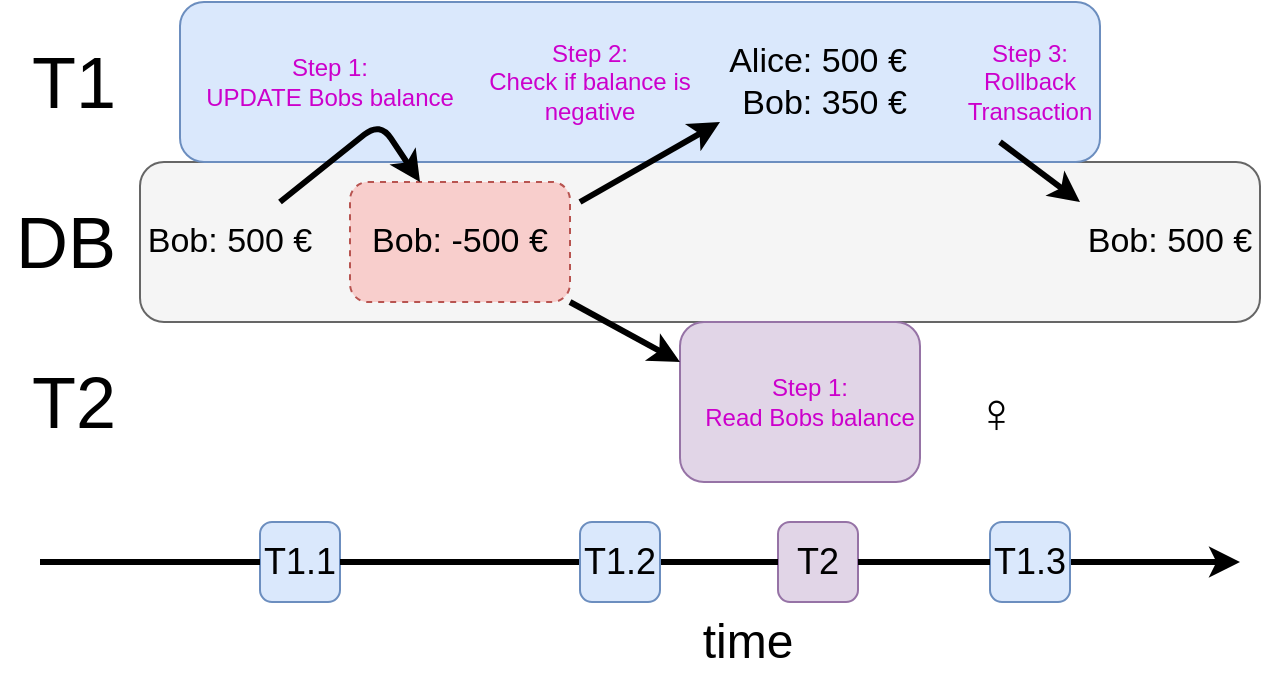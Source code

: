<mxfile version="15.2.9" type="device"><diagram id="P-oMtKrqd3TkTrotYxeH" name="Page-1"><mxGraphModel dx="634" dy="369" grid="1" gridSize="10" guides="1" tooltips="1" connect="1" arrows="1" fold="1" page="1" pageScale="1" pageWidth="827" pageHeight="1169" math="0" shadow="0"><root><mxCell id="0"/><mxCell id="1" parent="0"/><mxCell id="VYU9n5xRgoh0ZNHzakZO-38" value="" style="rounded=1;whiteSpace=wrap;html=1;glass=0;sketch=0;fillColor=#f5f5f5;strokeColor=#666666;fontColor=#333333;" vertex="1" parent="1"><mxGeometry x="90" y="160" width="560" height="80" as="geometry"/></mxCell><mxCell id="VYU9n5xRgoh0ZNHzakZO-59" value="&lt;font style=&quot;font-size: 17px;&quot;&gt;Bob: -500 €&lt;/font&gt;" style="rounded=1;whiteSpace=wrap;html=1;glass=0;sketch=0;fillColor=#f8cecc;dashed=1;strokeColor=#b85450;fontSize=17;" vertex="1" parent="1"><mxGeometry x="195" y="170" width="110" height="60" as="geometry"/></mxCell><mxCell id="VYU9n5xRgoh0ZNHzakZO-37" value="" style="rounded=1;whiteSpace=wrap;html=1;fillColor=#dae8fc;strokeColor=#6c8ebf;" vertex="1" parent="1"><mxGeometry x="110" y="80" width="460" height="80" as="geometry"/></mxCell><mxCell id="VYU9n5xRgoh0ZNHzakZO-5" value="&lt;font style=&quot;font-size: 36px&quot;&gt;T1&lt;/font&gt;" style="text;html=1;strokeColor=none;fillColor=none;align=right;verticalAlign=middle;whiteSpace=wrap;rounded=0;" vertex="1" parent="1"><mxGeometry x="20" y="80" width="60" height="80" as="geometry"/></mxCell><mxCell id="VYU9n5xRgoh0ZNHzakZO-6" value="&lt;font style=&quot;font-size: 36px&quot;&gt;T2&lt;/font&gt;" style="text;html=1;strokeColor=none;fillColor=none;align=right;verticalAlign=middle;whiteSpace=wrap;rounded=0;" vertex="1" parent="1"><mxGeometry x="20" y="240" width="60" height="80" as="geometry"/></mxCell><mxCell id="VYU9n5xRgoh0ZNHzakZO-7" value="&lt;font style=&quot;font-size: 36px&quot;&gt;DB&lt;/font&gt;" style="text;html=1;strokeColor=none;fillColor=none;align=right;verticalAlign=middle;whiteSpace=wrap;rounded=0;" vertex="1" parent="1"><mxGeometry x="20" y="160" width="60" height="80" as="geometry"/></mxCell><mxCell id="VYU9n5xRgoh0ZNHzakZO-8" value="" style="endArrow=classic;html=1;strokeWidth=3;startArrow=none;" edge="1" parent="1" source="VYU9n5xRgoh0ZNHzakZO-73"><mxGeometry width="50" height="50" relative="1" as="geometry"><mxPoint x="40" y="360" as="sourcePoint"/><mxPoint x="640" y="360" as="targetPoint"/></mxGeometry></mxCell><mxCell id="VYU9n5xRgoh0ZNHzakZO-10" value="&lt;font style=&quot;font-size: 24px&quot;&gt;time&lt;/font&gt;" style="text;html=1;strokeColor=none;fillColor=none;align=center;verticalAlign=middle;whiteSpace=wrap;rounded=0;" vertex="1" parent="1"><mxGeometry x="374" y="390" width="40" height="20" as="geometry"/></mxCell><mxCell id="VYU9n5xRgoh0ZNHzakZO-11" value="&lt;span style=&quot;font-size: 17px&quot;&gt;Bob: 500 €&lt;/span&gt;" style="text;html=1;strokeColor=none;fillColor=none;align=center;verticalAlign=middle;whiteSpace=wrap;rounded=0;" vertex="1" parent="1"><mxGeometry x="80" y="160" width="110" height="80" as="geometry"/></mxCell><mxCell id="VYU9n5xRgoh0ZNHzakZO-12" value="Step 1:&lt;br&gt;UPDATE Bobs balance" style="text;html=1;strokeColor=none;fillColor=none;align=center;verticalAlign=middle;whiteSpace=wrap;rounded=0;fontColor=#CC00CC;" vertex="1" parent="1"><mxGeometry x="120" y="100" width="130" height="40" as="geometry"/></mxCell><mxCell id="VYU9n5xRgoh0ZNHzakZO-48" value="" style="endArrow=classic;html=1;fontColor=#CC00CC;strokeWidth=3;" edge="1" parent="1" target="VYU9n5xRgoh0ZNHzakZO-59"><mxGeometry width="50" height="50" relative="1" as="geometry"><mxPoint x="160" y="180" as="sourcePoint"/><mxPoint x="280" y="180" as="targetPoint"/><Array as="points"><mxPoint x="210" y="140"/></Array></mxGeometry></mxCell><mxCell id="VYU9n5xRgoh0ZNHzakZO-52" value="" style="endArrow=classic;html=1;fontColor=#CC00CC;strokeWidth=3;" edge="1" parent="1"><mxGeometry width="50" height="50" relative="1" as="geometry"><mxPoint x="310" y="180" as="sourcePoint"/><mxPoint x="380" y="140" as="targetPoint"/></mxGeometry></mxCell><mxCell id="VYU9n5xRgoh0ZNHzakZO-53" value="&lt;font style=&quot;font-size: 17px&quot;&gt;Alice: 500 €&lt;br&gt;&lt;div style=&quot;text-align: right&quot;&gt;&lt;span&gt;Bob: 350 €&lt;/span&gt;&lt;/div&gt;&lt;/font&gt;" style="text;html=1;strokeColor=none;fillColor=none;align=center;verticalAlign=middle;whiteSpace=wrap;rounded=0;" vertex="1" parent="1"><mxGeometry x="374" y="80" width="110" height="80" as="geometry"/></mxCell><mxCell id="VYU9n5xRgoh0ZNHzakZO-54" value="Step 2:&lt;br&gt;Check if balance is negative" style="text;html=1;strokeColor=none;fillColor=none;align=center;verticalAlign=middle;whiteSpace=wrap;rounded=0;fontColor=#CC00CC;" vertex="1" parent="1"><mxGeometry x="260" y="100" width="110" height="40" as="geometry"/></mxCell><mxCell id="VYU9n5xRgoh0ZNHzakZO-57" value="&lt;span style=&quot;font-size: 17px&quot;&gt;Bob: 500 €&lt;/span&gt;" style="text;html=1;strokeColor=none;fillColor=none;align=center;verticalAlign=middle;whiteSpace=wrap;rounded=0;" vertex="1" parent="1"><mxGeometry x="560" y="160" width="90" height="80" as="geometry"/></mxCell><mxCell id="VYU9n5xRgoh0ZNHzakZO-60" value="&lt;font style=&quot;font-size: 18px&quot;&gt;T1.1&lt;/font&gt;" style="rounded=1;whiteSpace=wrap;html=1;glass=0;sketch=0;align=center;fillColor=#dae8fc;strokeColor=#6c8ebf;" vertex="1" parent="1"><mxGeometry x="150" y="340" width="40" height="40" as="geometry"/></mxCell><mxCell id="VYU9n5xRgoh0ZNHzakZO-65" value="" style="endArrow=none;html=1;strokeWidth=3;" edge="1" parent="1" target="VYU9n5xRgoh0ZNHzakZO-60"><mxGeometry width="50" height="50" relative="1" as="geometry"><mxPoint x="40" y="360.0" as="sourcePoint"/><mxPoint x="670" y="360.0" as="targetPoint"/></mxGeometry></mxCell><mxCell id="VYU9n5xRgoh0ZNHzakZO-66" value="" style="group" vertex="1" connectable="0" parent="1"><mxGeometry x="360" y="240" width="120" height="80" as="geometry"/></mxCell><mxCell id="VYU9n5xRgoh0ZNHzakZO-39" value="" style="rounded=1;whiteSpace=wrap;html=1;fillColor=#e1d5e7;strokeColor=#9673a6;" vertex="1" parent="VYU9n5xRgoh0ZNHzakZO-66"><mxGeometry width="120" height="80" as="geometry"/></mxCell><mxCell id="VYU9n5xRgoh0ZNHzakZO-58" value="Step 1:&lt;br&gt;Read Bobs balance" style="text;html=1;strokeColor=none;fillColor=none;align=center;verticalAlign=middle;whiteSpace=wrap;rounded=0;fontColor=#CC00CC;" vertex="1" parent="VYU9n5xRgoh0ZNHzakZO-66"><mxGeometry x="10" y="20" width="110" height="40" as="geometry"/></mxCell><mxCell id="VYU9n5xRgoh0ZNHzakZO-63" value="&lt;font style=&quot;font-size: 18px&quot;&gt;T2&lt;/font&gt;" style="rounded=1;whiteSpace=wrap;html=1;glass=0;sketch=0;align=center;fillColor=#e1d5e7;strokeColor=#9673a6;" vertex="1" parent="1"><mxGeometry x="409" y="340" width="40" height="40" as="geometry"/></mxCell><mxCell id="VYU9n5xRgoh0ZNHzakZO-68" value="" style="endArrow=none;html=1;strokeWidth=3;startArrow=none;" edge="1" parent="1" source="VYU9n5xRgoh0ZNHzakZO-60" target="VYU9n5xRgoh0ZNHzakZO-63"><mxGeometry width="50" height="50" relative="1" as="geometry"><mxPoint x="235.0" y="360.0" as="sourcePoint"/><mxPoint x="670" y="360.0" as="targetPoint"/></mxGeometry></mxCell><mxCell id="VYU9n5xRgoh0ZNHzakZO-62" value="&lt;font style=&quot;font-size: 18px&quot;&gt;T1.2&lt;/font&gt;" style="rounded=1;whiteSpace=wrap;html=1;glass=0;sketch=0;align=center;fillColor=#dae8fc;strokeColor=#6c8ebf;" vertex="1" parent="1"><mxGeometry x="310" y="340" width="40" height="40" as="geometry"/></mxCell><mxCell id="VYU9n5xRgoh0ZNHzakZO-69" value="" style="endArrow=classic;html=1;fontColor=#CC00CC;strokeWidth=3;exitX=1;exitY=1;exitDx=0;exitDy=0;" edge="1" parent="1" source="VYU9n5xRgoh0ZNHzakZO-59"><mxGeometry width="50" height="50" relative="1" as="geometry"><mxPoint x="320.0" y="190.0" as="sourcePoint"/><mxPoint x="360" y="260" as="targetPoint"/></mxGeometry></mxCell><mxCell id="VYU9n5xRgoh0ZNHzakZO-70" value="&lt;h1 style=&quot;margin: 0px 0px 10px; padding: 0px; border: 0px; outline: 0px; font-size: 28px; vertical-align: baseline; background: 0px 0px; color: rgb(0, 0, 0); font-family: &amp;quot;helvetica neue&amp;quot;, helvetica, arial, sans-serif; font-style: normal; letter-spacing: normal; text-indent: 0px; text-transform: none; word-spacing: 0px;&quot;&gt;&lt;span class=&quot;emoji&quot; style=&quot;margin: 0px ; padding: 0px ; border: 0px ; outline: 0px ; font-size: 28px ; vertical-align: baseline ; background: 0px 0px ; font-weight: 400 ; font-family: &amp;quot;apple color emoji&amp;quot; , &amp;quot;segoe ui emoji&amp;quot; , &amp;quot;noto color emoji&amp;quot; , &amp;quot;android emoji&amp;quot; , &amp;quot;emojisymbols&amp;quot; , &amp;quot;emojione mozilla&amp;quot; , &amp;quot;twemoji mozilla&amp;quot; , &amp;quot;segoe ui symbol&amp;quot;&quot;&gt;🙎‍♀️&lt;/span&gt;&lt;/h1&gt;" style="text;whiteSpace=wrap;html=1;fontSize=17;fontColor=#CC00CC;" vertex="1" parent="1"><mxGeometry x="484" y="260" width="36" height="40" as="geometry"/></mxCell><mxCell id="VYU9n5xRgoh0ZNHzakZO-71" value="Step 3:&lt;br&gt;Rollback Transaction" style="text;html=1;strokeColor=none;fillColor=none;align=center;verticalAlign=middle;whiteSpace=wrap;rounded=0;fontColor=#CC00CC;" vertex="1" parent="1"><mxGeometry x="480" y="100" width="110" height="40" as="geometry"/></mxCell><mxCell id="VYU9n5xRgoh0ZNHzakZO-72" value="" style="endArrow=classic;html=1;fontColor=#CC00CC;strokeWidth=3;entryX=0;entryY=0.25;entryDx=0;entryDy=0;" edge="1" parent="1" target="VYU9n5xRgoh0ZNHzakZO-57"><mxGeometry width="50" height="50" relative="1" as="geometry"><mxPoint x="520.0" y="150.0" as="sourcePoint"/><mxPoint x="590.0" y="110.0" as="targetPoint"/></mxGeometry></mxCell><mxCell id="VYU9n5xRgoh0ZNHzakZO-73" value="&lt;font style=&quot;font-size: 18px&quot;&gt;T1.3&lt;/font&gt;" style="rounded=1;whiteSpace=wrap;html=1;glass=0;sketch=0;align=center;fillColor=#dae8fc;strokeColor=#6c8ebf;" vertex="1" parent="1"><mxGeometry x="515" y="340" width="40" height="40" as="geometry"/></mxCell><mxCell id="VYU9n5xRgoh0ZNHzakZO-74" value="" style="endArrow=none;html=1;strokeWidth=3;startArrow=none;" edge="1" parent="1" source="VYU9n5xRgoh0ZNHzakZO-63" target="VYU9n5xRgoh0ZNHzakZO-73"><mxGeometry width="50" height="50" relative="1" as="geometry"><mxPoint x="449" y="360.0" as="sourcePoint"/><mxPoint x="670" y="360.0" as="targetPoint"/></mxGeometry></mxCell></root></mxGraphModel></diagram></mxfile>